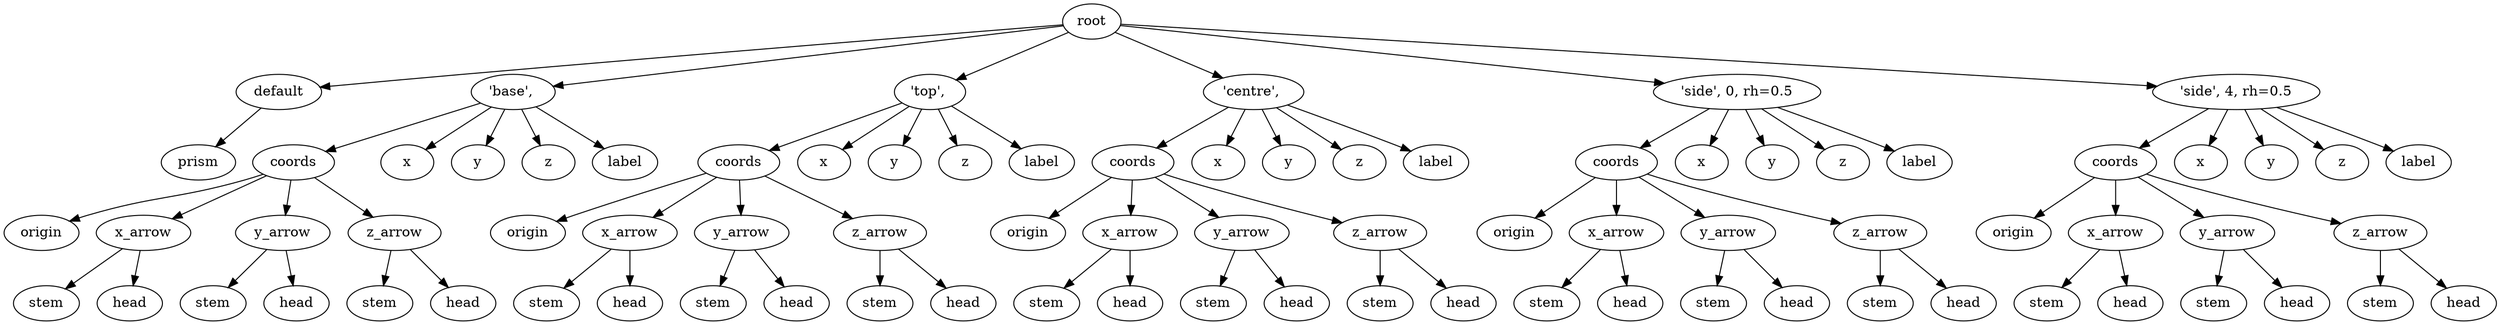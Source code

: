 digraph default {
    root_1 [label="root"];
    default_2 [label="default"];
    prism_3 [label="prism"];
    4 [label="'base',\ "];
    coords_5 [label="coords"];
    origin_6 [label="origin"];
    x_arrow_7 [label="x_arrow"];
    stem_8 [label="stem"];
    head_9 [label="head"];
    y_arrow_10 [label="y_arrow"];
    stem_11 [label="stem"];
    head_12 [label="head"];
    z_arrow_13 [label="z_arrow"];
    stem_14 [label="stem"];
    head_15 [label="head"];
    x_16 [label="x"];
    y_17 [label="y"];
    z_18 [label="z"];
    label_19 [label="label"];
    20 [label="'top',\ "];
    coords_21 [label="coords"];
    origin_22 [label="origin"];
    x_arrow_23 [label="x_arrow"];
    stem_24 [label="stem"];
    head_25 [label="head"];
    y_arrow_26 [label="y_arrow"];
    stem_27 [label="stem"];
    head_28 [label="head"];
    z_arrow_29 [label="z_arrow"];
    stem_30 [label="stem"];
    head_31 [label="head"];
    x_32 [label="x"];
    y_33 [label="y"];
    z_34 [label="z"];
    label_35 [label="label"];
    36 [label="'centre',\ "];
    coords_37 [label="coords"];
    origin_38 [label="origin"];
    x_arrow_39 [label="x_arrow"];
    stem_40 [label="stem"];
    head_41 [label="head"];
    y_arrow_42 [label="y_arrow"];
    stem_43 [label="stem"];
    head_44 [label="head"];
    z_arrow_45 [label="z_arrow"];
    stem_46 [label="stem"];
    head_47 [label="head"];
    x_48 [label="x"];
    y_49 [label="y"];
    z_50 [label="z"];
    label_51 [label="label"];
    52 [label="'side',\ 0,\ rh=0\.5"];
    coords_53 [label="coords"];
    origin_54 [label="origin"];
    x_arrow_55 [label="x_arrow"];
    stem_56 [label="stem"];
    head_57 [label="head"];
    y_arrow_58 [label="y_arrow"];
    stem_59 [label="stem"];
    head_60 [label="head"];
    z_arrow_61 [label="z_arrow"];
    stem_62 [label="stem"];
    head_63 [label="head"];
    x_64 [label="x"];
    y_65 [label="y"];
    z_66 [label="z"];
    label_67 [label="label"];
    68 [label="'side',\ 4,\ rh=0\.5"];
    coords_69 [label="coords"];
    origin_70 [label="origin"];
    x_arrow_71 [label="x_arrow"];
    stem_72 [label="stem"];
    head_73 [label="head"];
    y_arrow_74 [label="y_arrow"];
    stem_75 [label="stem"];
    head_76 [label="head"];
    z_arrow_77 [label="z_arrow"];
    stem_78 [label="stem"];
    head_79 [label="head"];
    x_80 [label="x"];
    y_81 [label="y"];
    z_82 [label="z"];
    label_83 [label="label"];
    root_1 -> default_2;
    default_2 -> prism_3;
    root_1 -> 4;
    4 -> coords_5;
    coords_5 -> origin_6;
    coords_5 -> x_arrow_7;
    x_arrow_7 -> stem_8;
    x_arrow_7 -> head_9;
    coords_5 -> y_arrow_10;
    y_arrow_10 -> stem_11;
    y_arrow_10 -> head_12;
    coords_5 -> z_arrow_13;
    z_arrow_13 -> stem_14;
    z_arrow_13 -> head_15;
    4 -> x_16;
    4 -> y_17;
    4 -> z_18;
    4 -> label_19;
    root_1 -> 20;
    20 -> coords_21;
    coords_21 -> origin_22;
    coords_21 -> x_arrow_23;
    x_arrow_23 -> stem_24;
    x_arrow_23 -> head_25;
    coords_21 -> y_arrow_26;
    y_arrow_26 -> stem_27;
    y_arrow_26 -> head_28;
    coords_21 -> z_arrow_29;
    z_arrow_29 -> stem_30;
    z_arrow_29 -> head_31;
    20 -> x_32;
    20 -> y_33;
    20 -> z_34;
    20 -> label_35;
    root_1 -> 36;
    36 -> coords_37;
    coords_37 -> origin_38;
    coords_37 -> x_arrow_39;
    x_arrow_39 -> stem_40;
    x_arrow_39 -> head_41;
    coords_37 -> y_arrow_42;
    y_arrow_42 -> stem_43;
    y_arrow_42 -> head_44;
    coords_37 -> z_arrow_45;
    z_arrow_45 -> stem_46;
    z_arrow_45 -> head_47;
    36 -> x_48;
    36 -> y_49;
    36 -> z_50;
    36 -> label_51;
    root_1 -> 52;
    52 -> coords_53;
    coords_53 -> origin_54;
    coords_53 -> x_arrow_55;
    x_arrow_55 -> stem_56;
    x_arrow_55 -> head_57;
    coords_53 -> y_arrow_58;
    y_arrow_58 -> stem_59;
    y_arrow_58 -> head_60;
    coords_53 -> z_arrow_61;
    z_arrow_61 -> stem_62;
    z_arrow_61 -> head_63;
    52 -> x_64;
    52 -> y_65;
    52 -> z_66;
    52 -> label_67;
    root_1 -> 68;
    68 -> coords_69;
    coords_69 -> origin_70;
    coords_69 -> x_arrow_71;
    x_arrow_71 -> stem_72;
    x_arrow_71 -> head_73;
    coords_69 -> y_arrow_74;
    y_arrow_74 -> stem_75;
    y_arrow_74 -> head_76;
    coords_69 -> z_arrow_77;
    z_arrow_77 -> stem_78;
    z_arrow_77 -> head_79;
    68 -> x_80;
    68 -> y_81;
    68 -> z_82;
    68 -> label_83;
}
